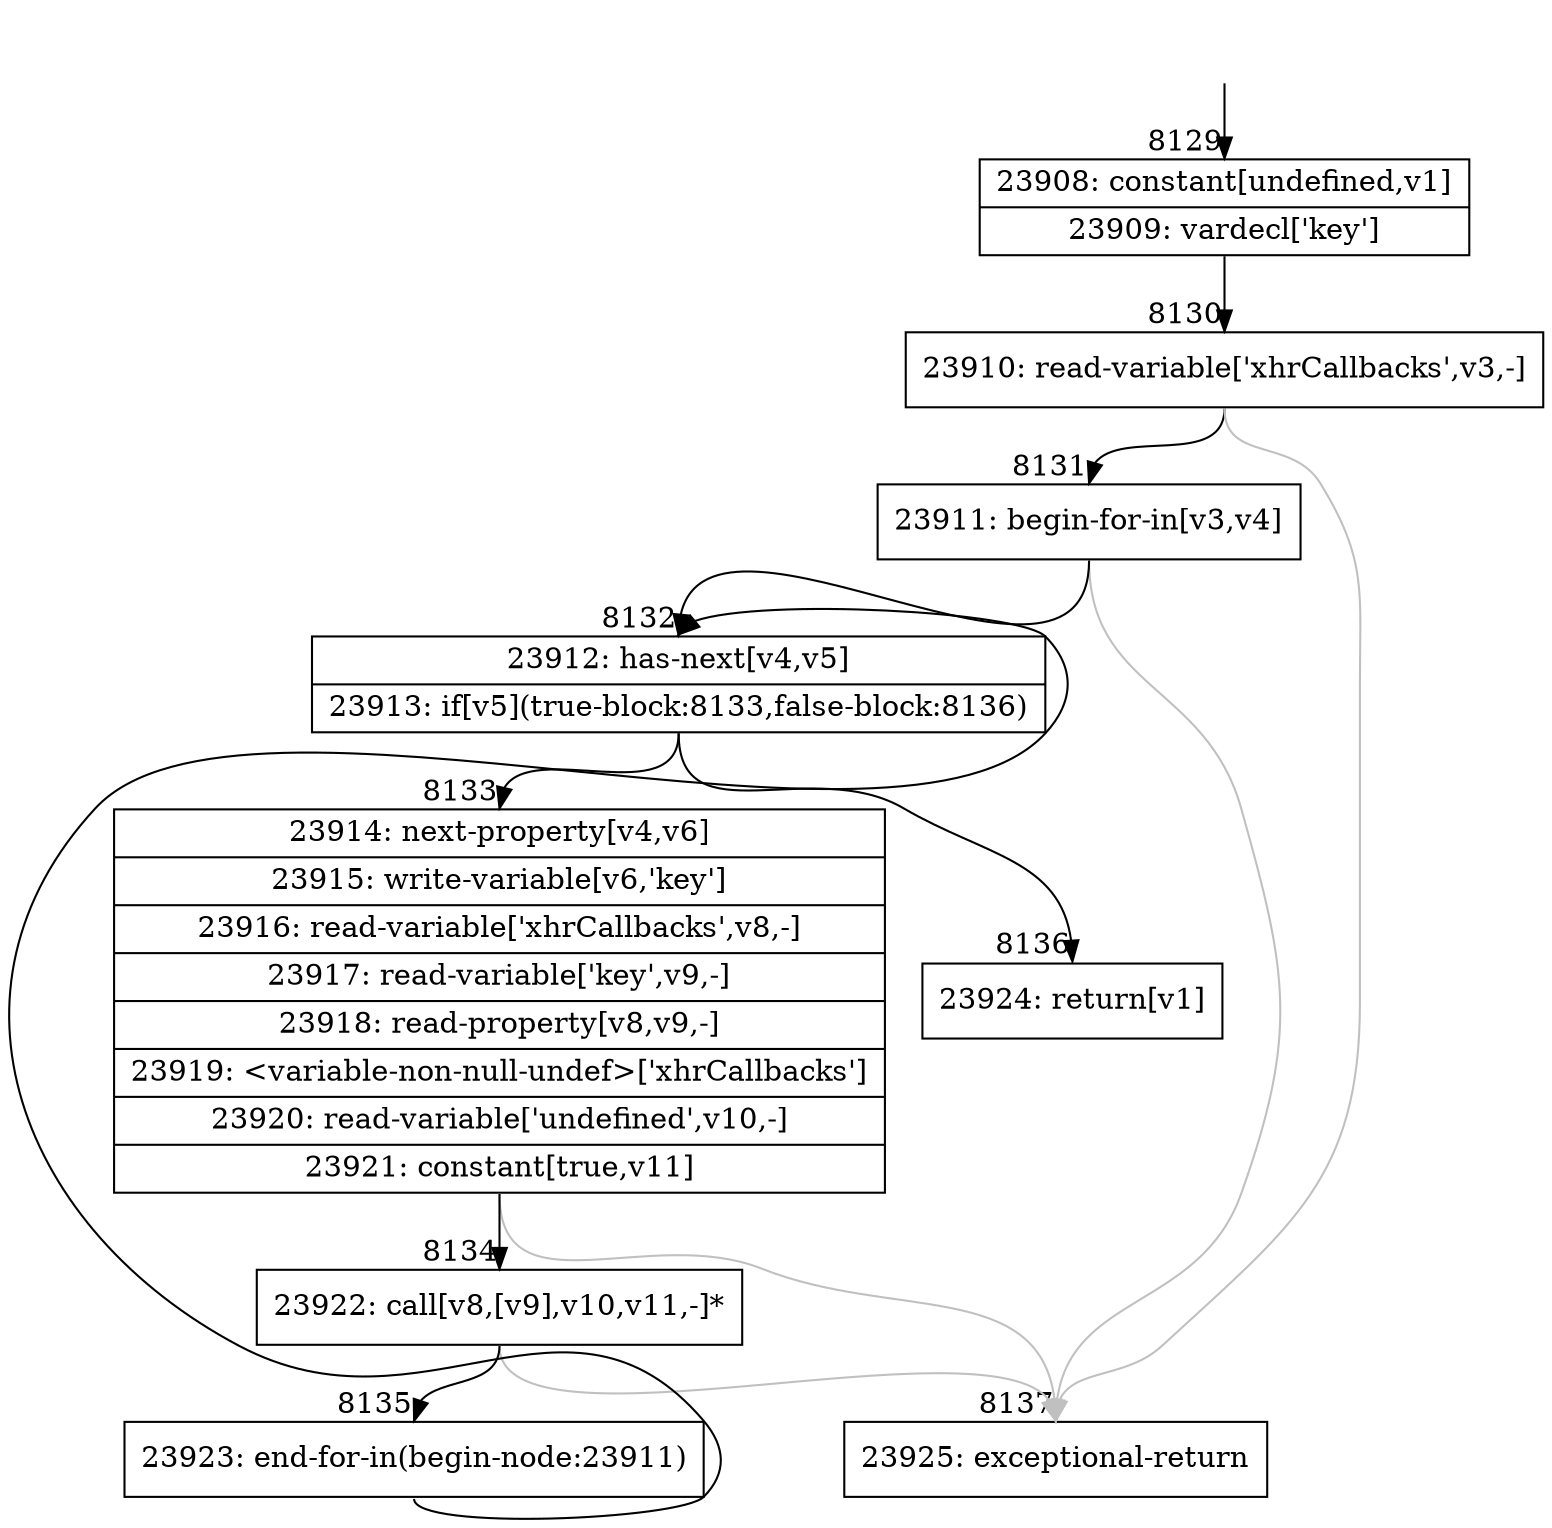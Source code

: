 digraph {
rankdir="TD"
BB_entry505[shape=none,label=""];
BB_entry505 -> BB8129 [tailport=s, headport=n, headlabel="    8129"]
BB8129 [shape=record label="{23908: constant[undefined,v1]|23909: vardecl['key']}" ] 
BB8129 -> BB8130 [tailport=s, headport=n, headlabel="      8130"]
BB8130 [shape=record label="{23910: read-variable['xhrCallbacks',v3,-]}" ] 
BB8130 -> BB8131 [tailport=s, headport=n, headlabel="      8131"]
BB8130 -> BB8137 [tailport=s, headport=n, color=gray, headlabel="      8137"]
BB8131 [shape=record label="{23911: begin-for-in[v3,v4]}" ] 
BB8131 -> BB8132 [tailport=s, headport=n, headlabel="      8132"]
BB8131 -> BB8137 [tailport=s, headport=n, color=gray]
BB8132 [shape=record label="{23912: has-next[v4,v5]|23913: if[v5](true-block:8133,false-block:8136)}" ] 
BB8132 -> BB8133 [tailport=s, headport=n, headlabel="      8133"]
BB8132 -> BB8136 [tailport=s, headport=n, headlabel="      8136"]
BB8133 [shape=record label="{23914: next-property[v4,v6]|23915: write-variable[v6,'key']|23916: read-variable['xhrCallbacks',v8,-]|23917: read-variable['key',v9,-]|23918: read-property[v8,v9,-]|23919: \<variable-non-null-undef\>['xhrCallbacks']|23920: read-variable['undefined',v10,-]|23921: constant[true,v11]}" ] 
BB8133 -> BB8134 [tailport=s, headport=n, headlabel="      8134"]
BB8133 -> BB8137 [tailport=s, headport=n, color=gray]
BB8134 [shape=record label="{23922: call[v8,[v9],v10,v11,-]*}" ] 
BB8134 -> BB8135 [tailport=s, headport=n, headlabel="      8135"]
BB8134 -> BB8137 [tailport=s, headport=n, color=gray]
BB8135 [shape=record label="{23923: end-for-in(begin-node:23911)}" ] 
BB8135 -> BB8132 [tailport=s, headport=n]
BB8136 [shape=record label="{23924: return[v1]}" ] 
BB8137 [shape=record label="{23925: exceptional-return}" ] 
}
